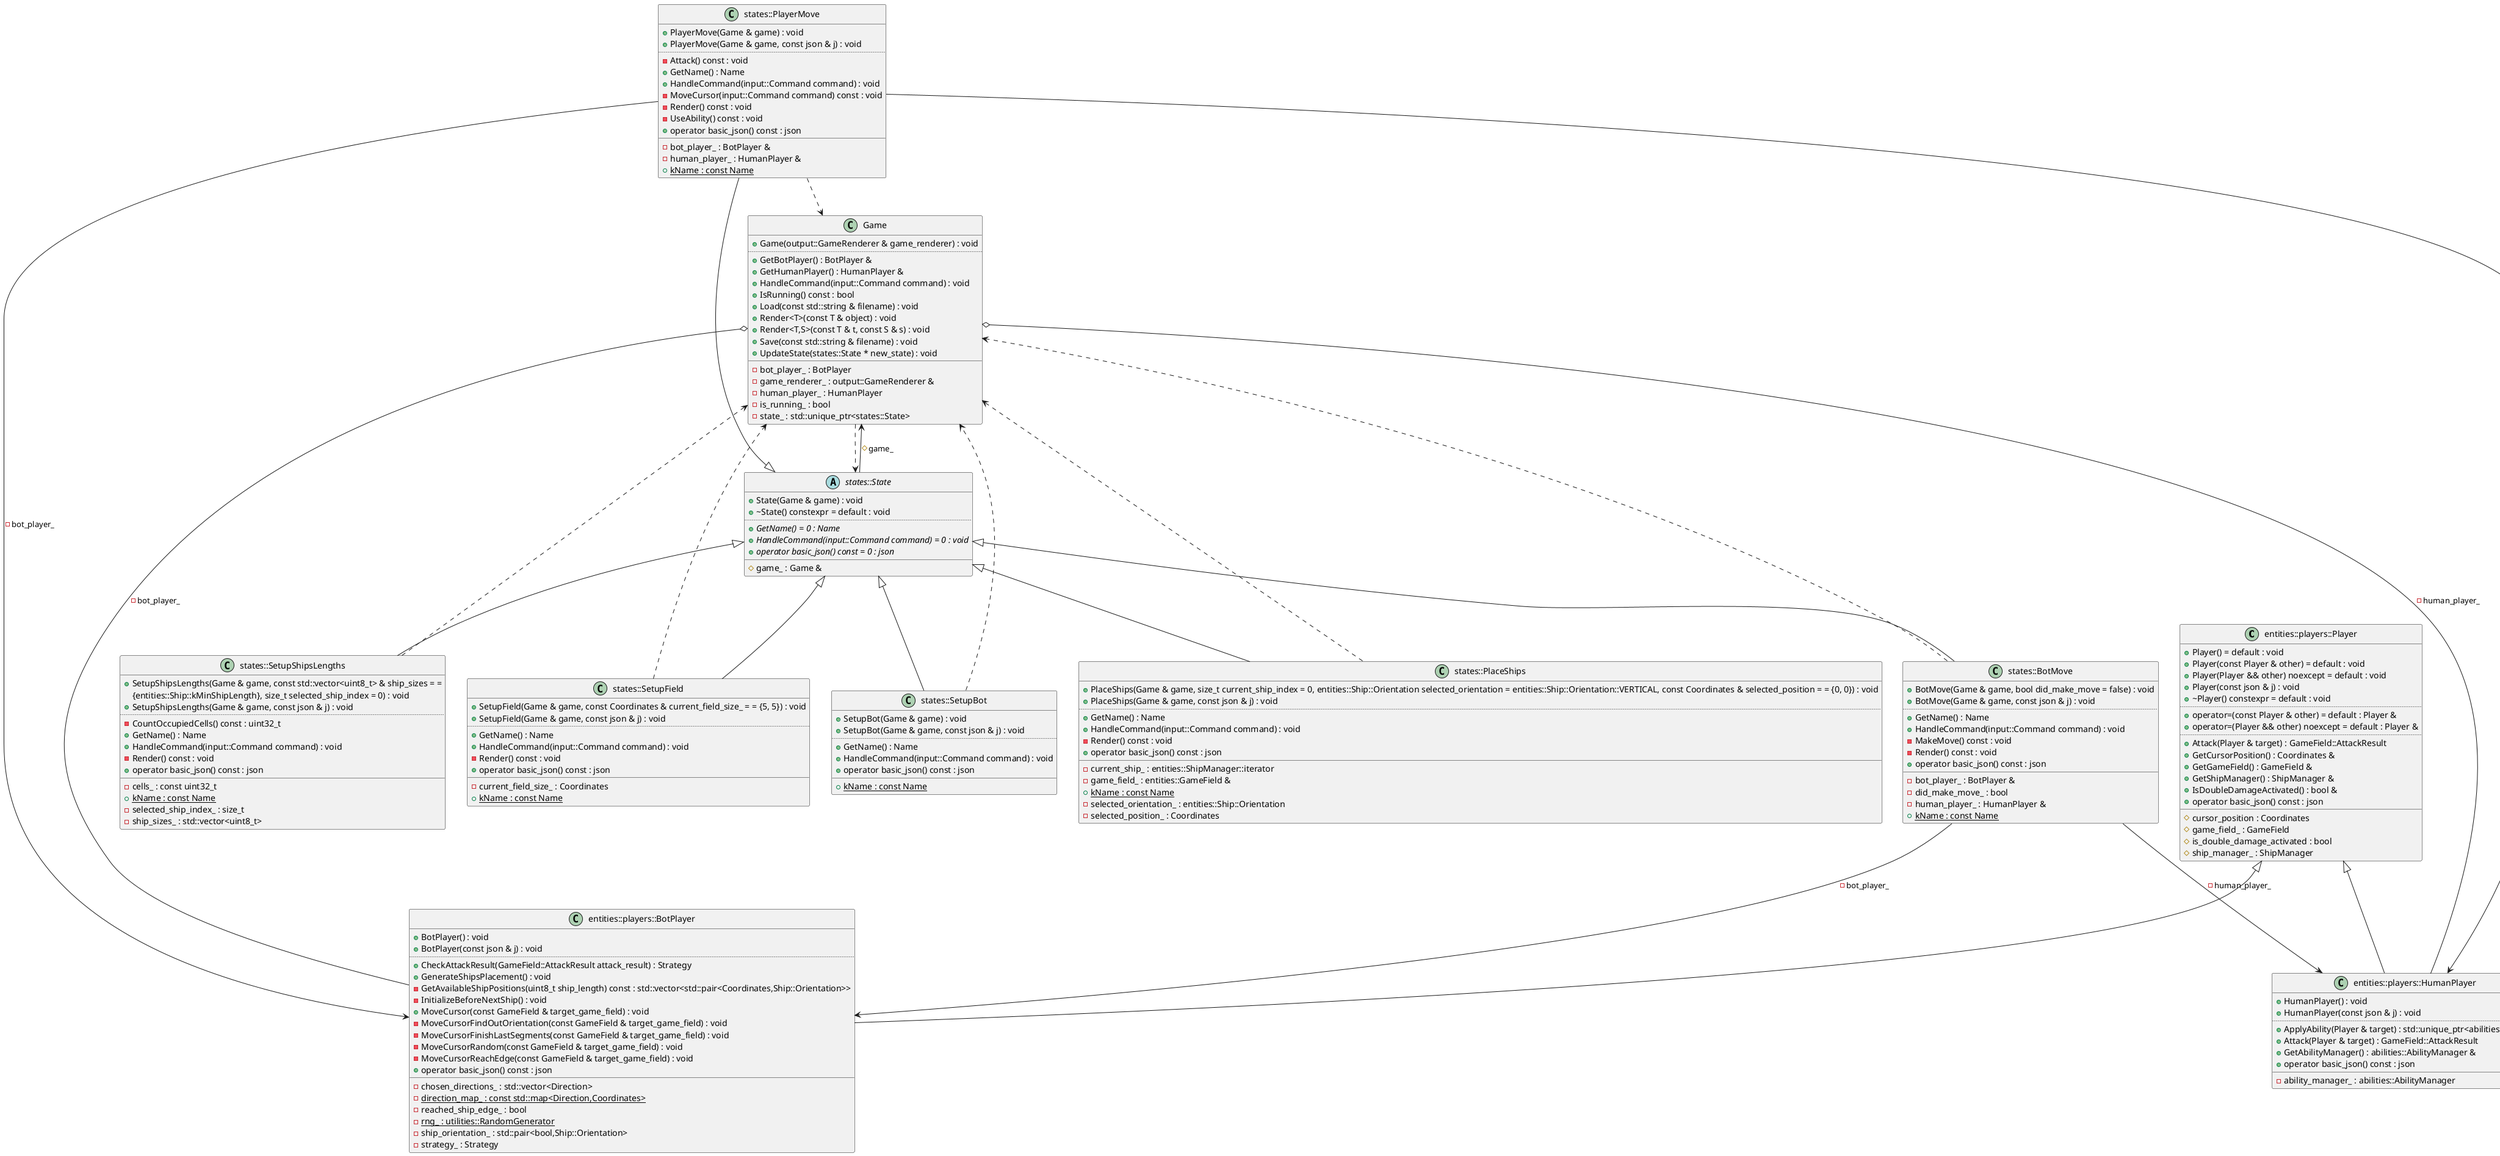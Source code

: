 @startuml
class "entities::players::Player" as C_0008649833643707248413
class C_0008649833643707248413 {
+Player() = default : void
+Player(const Player & other) = default : void
+Player(Player && other) noexcept = default : void
+Player(const json & j) : void
+~Player() constexpr = default : void
..
+operator=(const Player & other) = default : Player &
+operator=(Player && other) noexcept = default : Player &
..
+Attack(Player & target) : GameField::AttackResult
+GetCursorPosition() : Coordinates &
+GetGameField() : GameField &
+GetShipManager() : ShipManager &
+IsDoubleDamageActivated() : bool &
+operator basic_json() const : json
__
#cursor_position : Coordinates
#game_field_ : GameField
#is_double_damage_activated : bool
#ship_manager_ : ShipManager
}
class "entities::players::BotPlayer" as C_0001723364980034919539
class C_0001723364980034919539 {
+BotPlayer() : void
+BotPlayer(const json & j) : void
..
+CheckAttackResult(GameField::AttackResult attack_result) : Strategy
+GenerateShipsPlacement() : void
-GetAvailableShipPositions(uint8_t ship_length) const : std::vector<std::pair<Coordinates,Ship::Orientation>>
-InitializeBeforeNextShip() : void
+MoveCursor(const GameField & target_game_field) : void
-MoveCursorFindOutOrientation(const GameField & target_game_field) : void
-MoveCursorFinishLastSegments(const GameField & target_game_field) : void
-MoveCursorRandom(const GameField & target_game_field) : void
-MoveCursorReachEdge(const GameField & target_game_field) : void
+operator basic_json() const : json
__
-chosen_directions_ : std::vector<Direction>
{static} -direction_map_ : const std::map<Direction,Coordinates>
-reached_ship_edge_ : bool
{static} -rng_ : utilities::RandomGenerator
-ship_orientation_ : std::pair<bool,Ship::Orientation>
-strategy_ : Strategy
}
class "entities::players::HumanPlayer" as C_0002707961049795840249
class C_0002707961049795840249 {
+HumanPlayer() : void
+HumanPlayer(const json & j) : void
..
+ApplyAbility(Player & target) : std::unique_ptr<abilities::Ability>
+Attack(Player & target) : GameField::AttackResult
+GetAbilityManager() : abilities::AbilityManager &
+operator basic_json() const : json
__
-ability_manager_ : abilities::AbilityManager
}
abstract "states::State" as C_0015764854148892732305
abstract C_0015764854148892732305 {
+State(Game & game) : void
+~State() constexpr = default : void
..
{abstract} +GetName() = 0 : Name
{abstract} +HandleCommand(input::Command command) = 0 : void
{abstract} +operator basic_json() const = 0 : json
__
#game_ : Game &
}
class "states::SetupBot" as C_0002674565606331333902
class C_0002674565606331333902 {
+SetupBot(Game & game) : void
+SetupBot(Game & game, const json & j) : void
..
+GetName() : Name
+HandleCommand(input::Command command) : void
+operator basic_json() const : json
__
{static} +kName : const Name
}
class "states::SetupField" as C_0011306398176730384307
class C_0011306398176730384307 {
+SetupField(Game & game, const Coordinates & current_field_size_ = = {5, 5}) : void
+SetupField(Game & game, const json & j) : void
..
+GetName() : Name
+HandleCommand(input::Command command) : void
-Render() const : void
+operator basic_json() const : json
__
-current_field_size_ : Coordinates
{static} +kName : const Name
}
class "states::PlayerMove" as C_0002747334072488156309
class C_0002747334072488156309 {
+PlayerMove(Game & game) : void
+PlayerMove(Game & game, const json & j) : void
..
-Attack() const : void
+GetName() : Name
+HandleCommand(input::Command command) : void
-MoveCursor(input::Command command) const : void
-Render() const : void
-UseAbility() const : void
+operator basic_json() const : json
__
-bot_player_ : BotPlayer &
-human_player_ : HumanPlayer &
{static} +kName : const Name
}
class "states::SetupShipsLengths" as C_0000928909357383305865
class C_0000928909357383305865 {
+SetupShipsLengths(Game & game, const std::vector<uint8_t> & ship_sizes = =
                                 {entities::Ship::kMinShipLength}, size_t selected_ship_index = 0) : void
+SetupShipsLengths(Game & game, const json & j) : void
..
-CountOccupiedCells() const : uint32_t
+GetName() : Name
+HandleCommand(input::Command command) : void
-Render() const : void
+operator basic_json() const : json
__
-cells_ : const uint32_t
{static} +kName : const Name
-selected_ship_index_ : size_t
-ship_sizes_ : std::vector<uint8_t>
}
class "states::PlaceShips" as C_0012036416191031271030
class C_0012036416191031271030 {
+PlaceShips(Game & game, size_t current_ship_index = 0, entities::Ship::Orientation selected_orientation = entities::Ship::Orientation::VERTICAL, const Coordinates & selected_position = = {0, 0}) : void
+PlaceShips(Game & game, const json & j) : void
..
+GetName() : Name
+HandleCommand(input::Command command) : void
-Render() const : void
+operator basic_json() const : json
__
-current_ship_ : entities::ShipManager::iterator
-game_field_ : entities::GameField &
{static} +kName : const Name
-selected_orientation_ : entities::Ship::Orientation
-selected_position_ : Coordinates
}
class "states::BotMove" as C_0008011199469677950671
class C_0008011199469677950671 {
+BotMove(Game & game, bool did_make_move = false) : void
+BotMove(Game & game, const json & j) : void
..
+GetName() : Name
+HandleCommand(input::Command command) : void
-MakeMove() const : void
-Render() const : void
+operator basic_json() const : json
__
-bot_player_ : BotPlayer &
-did_make_move_ : bool
-human_player_ : HumanPlayer &
{static} +kName : const Name
}
class "Game" as C_0017304172626563555845
class C_0017304172626563555845 {
+Game(output::GameRenderer & game_renderer) : void
..
+GetBotPlayer() : BotPlayer &
+GetHumanPlayer() : HumanPlayer &
+HandleCommand(input::Command command) : void
+IsRunning() const : bool
+Load(const std::string & filename) : void
+Render<T>(const T & object) : void
+Render<T,S>(const T & t, const S & s) : void
+Save(const std::string & filename) : void
+UpdateState(states::State * new_state) : void
__
-bot_player_ : BotPlayer
-game_renderer_ : output::GameRenderer &
-human_player_ : HumanPlayer
-is_running_ : bool
-state_ : std::unique_ptr<states::State>
}
C_0008649833643707248413 <|-- C_0001723364980034919539

C_0008649833643707248413 <|-- C_0002707961049795840249

C_0015764854148892732305 --> C_0017304172626563555845 : #game_
C_0002674565606331333902 ..> C_0017304172626563555845
C_0015764854148892732305 <|-- C_0002674565606331333902

C_0011306398176730384307 ..> C_0017304172626563555845
C_0015764854148892732305 <|-- C_0011306398176730384307

C_0002747334072488156309 ..> C_0017304172626563555845
C_0002747334072488156309 --> C_0002707961049795840249 : -human_player_
C_0002747334072488156309 --> C_0001723364980034919539 : -bot_player_
C_0015764854148892732305 <|-- C_0002747334072488156309

C_0000928909357383305865 ..> C_0017304172626563555845
C_0015764854148892732305 <|-- C_0000928909357383305865

C_0012036416191031271030 ..> C_0017304172626563555845
C_0015764854148892732305 <|-- C_0012036416191031271030

C_0008011199469677950671 ..> C_0017304172626563555845
C_0008011199469677950671 --> C_0002707961049795840249 : -human_player_
C_0008011199469677950671 --> C_0001723364980034919539 : -bot_player_
C_0015764854148892732305 <|-- C_0008011199469677950671

C_0017304172626563555845 ..> C_0015764854148892732305
C_0017304172626563555845 o-- C_0002707961049795840249 : -human_player_
C_0017304172626563555845 o-- C_0001723364980034919539 : -bot_player_

'Generated with clang-uml, version 972dbea
'LLVM version Ubuntu clang version 19.1.1 (1ubuntu1)
@enduml
